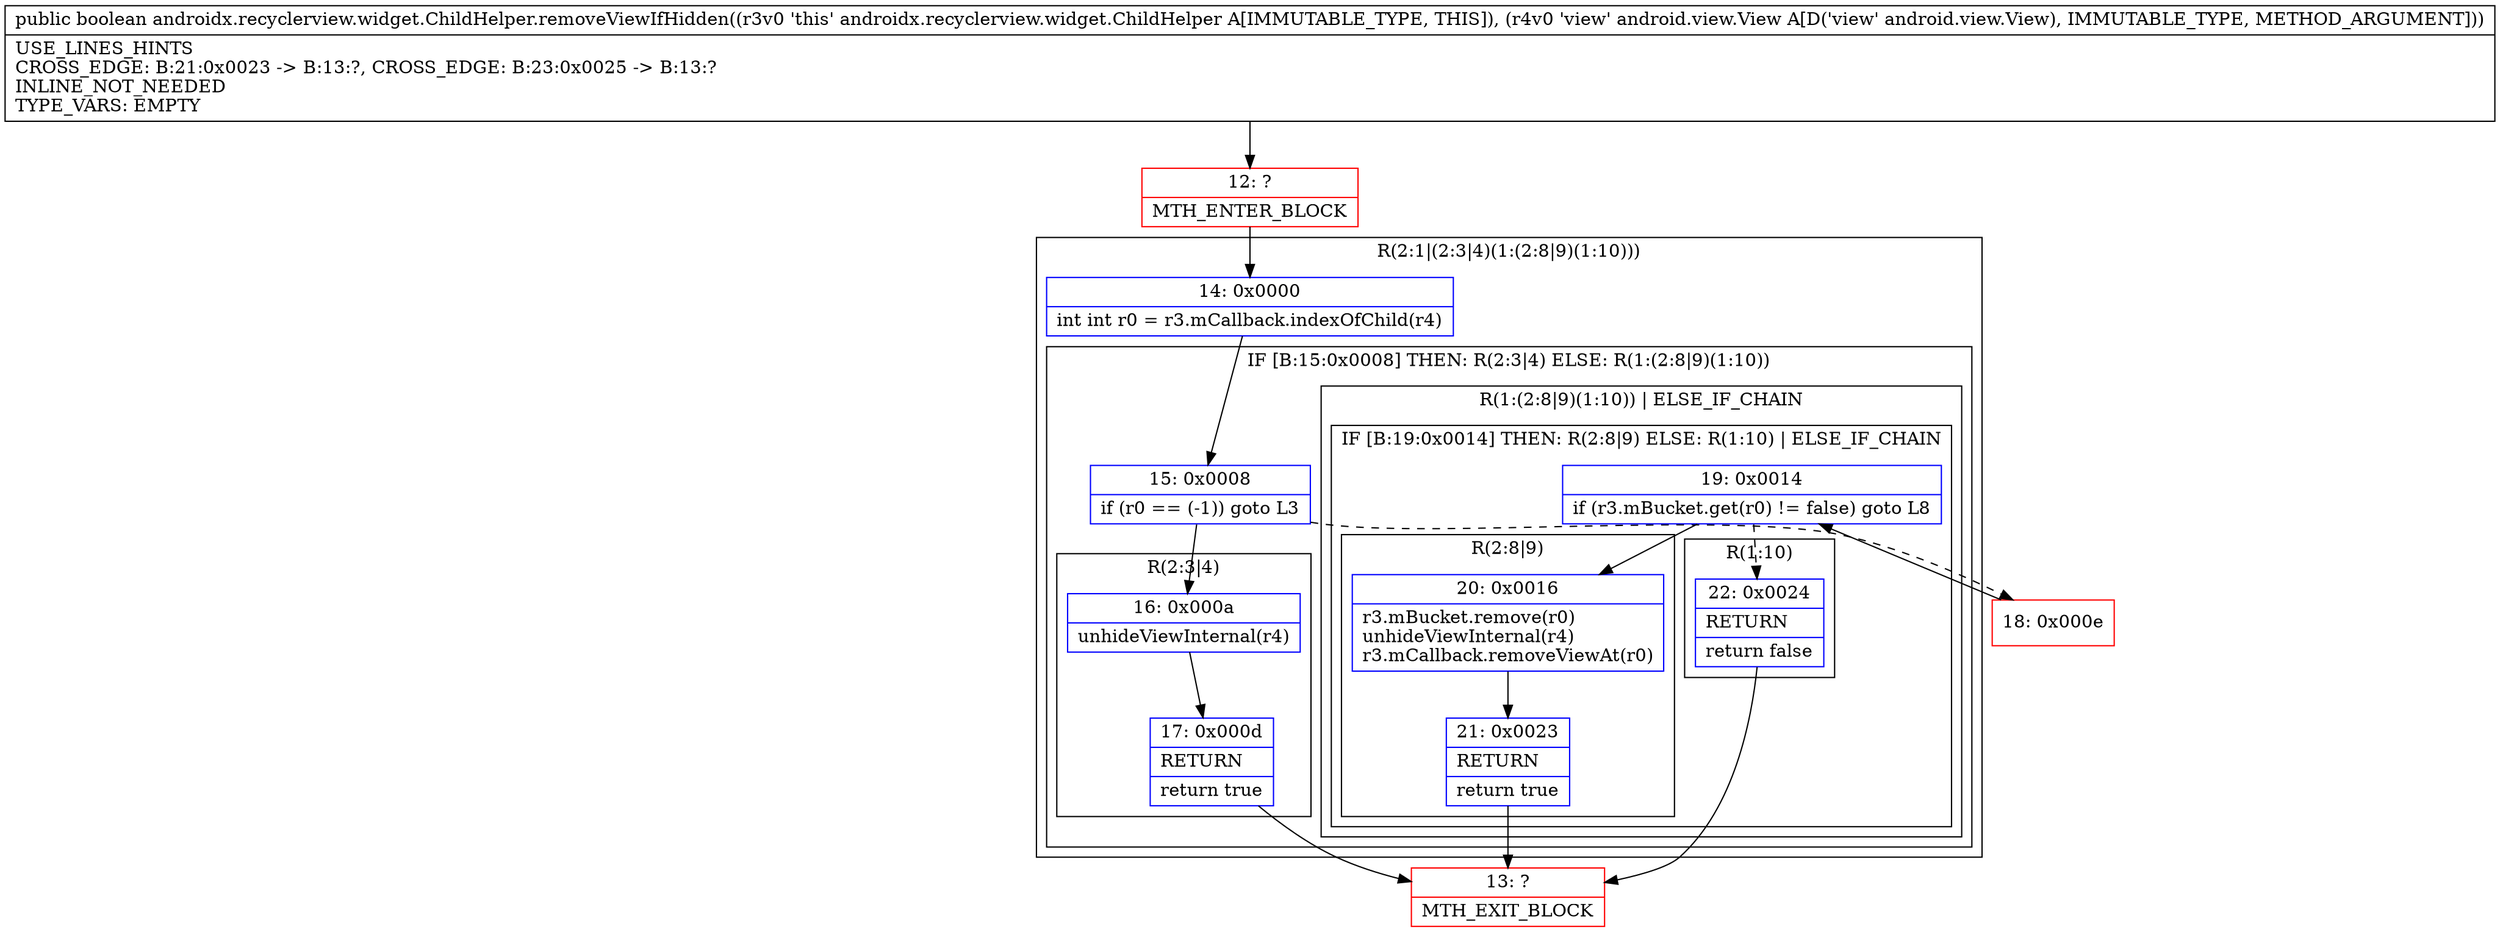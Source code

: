 digraph "CFG forandroidx.recyclerview.widget.ChildHelper.removeViewIfHidden(Landroid\/view\/View;)Z" {
subgraph cluster_Region_1822340737 {
label = "R(2:1|(2:3|4)(1:(2:8|9)(1:10)))";
node [shape=record,color=blue];
Node_14 [shape=record,label="{14\:\ 0x0000|int int r0 = r3.mCallback.indexOfChild(r4)\l}"];
subgraph cluster_IfRegion_698469932 {
label = "IF [B:15:0x0008] THEN: R(2:3|4) ELSE: R(1:(2:8|9)(1:10))";
node [shape=record,color=blue];
Node_15 [shape=record,label="{15\:\ 0x0008|if (r0 == (\-1)) goto L3\l}"];
subgraph cluster_Region_925997816 {
label = "R(2:3|4)";
node [shape=record,color=blue];
Node_16 [shape=record,label="{16\:\ 0x000a|unhideViewInternal(r4)\l}"];
Node_17 [shape=record,label="{17\:\ 0x000d|RETURN\l|return true\l}"];
}
subgraph cluster_Region_1101960092 {
label = "R(1:(2:8|9)(1:10)) | ELSE_IF_CHAIN\l";
node [shape=record,color=blue];
subgraph cluster_IfRegion_1901961383 {
label = "IF [B:19:0x0014] THEN: R(2:8|9) ELSE: R(1:10) | ELSE_IF_CHAIN\l";
node [shape=record,color=blue];
Node_19 [shape=record,label="{19\:\ 0x0014|if (r3.mBucket.get(r0) != false) goto L8\l}"];
subgraph cluster_Region_982669280 {
label = "R(2:8|9)";
node [shape=record,color=blue];
Node_20 [shape=record,label="{20\:\ 0x0016|r3.mBucket.remove(r0)\lunhideViewInternal(r4)\lr3.mCallback.removeViewAt(r0)\l}"];
Node_21 [shape=record,label="{21\:\ 0x0023|RETURN\l|return true\l}"];
}
subgraph cluster_Region_122922507 {
label = "R(1:10)";
node [shape=record,color=blue];
Node_22 [shape=record,label="{22\:\ 0x0024|RETURN\l|return false\l}"];
}
}
}
}
}
Node_12 [shape=record,color=red,label="{12\:\ ?|MTH_ENTER_BLOCK\l}"];
Node_13 [shape=record,color=red,label="{13\:\ ?|MTH_EXIT_BLOCK\l}"];
Node_18 [shape=record,color=red,label="{18\:\ 0x000e}"];
MethodNode[shape=record,label="{public boolean androidx.recyclerview.widget.ChildHelper.removeViewIfHidden((r3v0 'this' androidx.recyclerview.widget.ChildHelper A[IMMUTABLE_TYPE, THIS]), (r4v0 'view' android.view.View A[D('view' android.view.View), IMMUTABLE_TYPE, METHOD_ARGUMENT]))  | USE_LINES_HINTS\lCROSS_EDGE: B:21:0x0023 \-\> B:13:?, CROSS_EDGE: B:23:0x0025 \-\> B:13:?\lINLINE_NOT_NEEDED\lTYPE_VARS: EMPTY\l}"];
MethodNode -> Node_12;Node_14 -> Node_15;
Node_15 -> Node_16;
Node_15 -> Node_18[style=dashed];
Node_16 -> Node_17;
Node_17 -> Node_13;
Node_19 -> Node_20;
Node_19 -> Node_22[style=dashed];
Node_20 -> Node_21;
Node_21 -> Node_13;
Node_22 -> Node_13;
Node_12 -> Node_14;
Node_18 -> Node_19;
}

